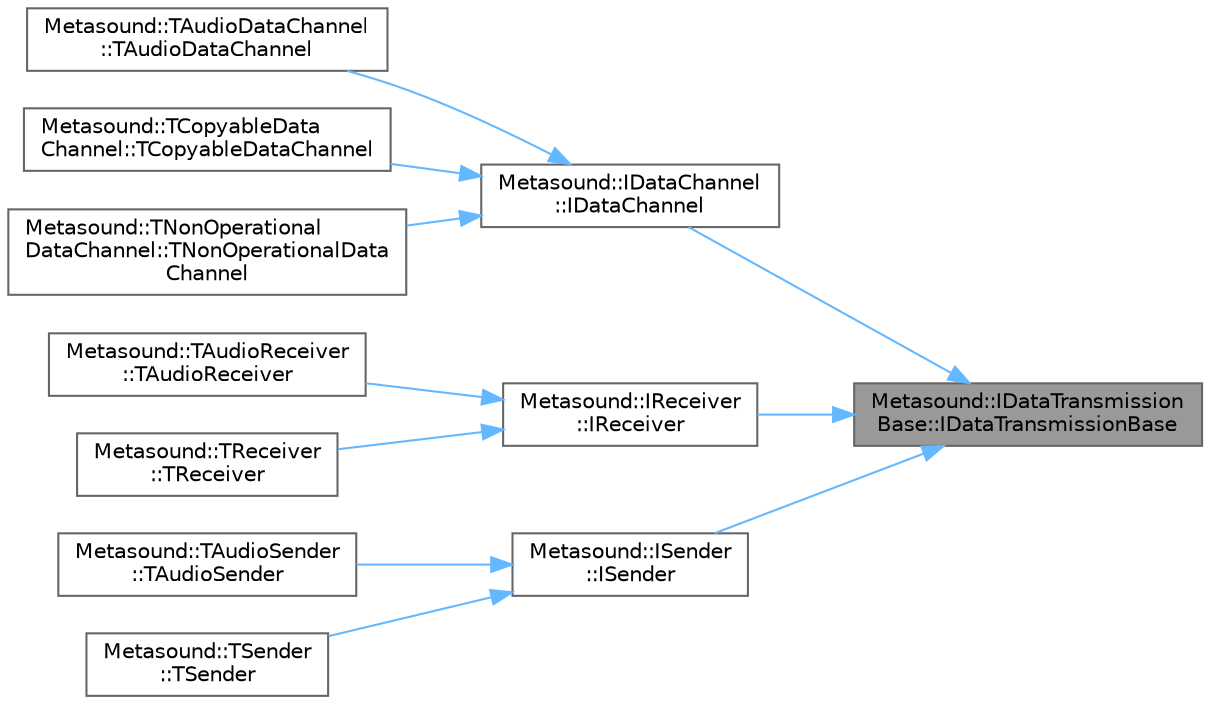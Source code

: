 digraph "Metasound::IDataTransmissionBase::IDataTransmissionBase"
{
 // INTERACTIVE_SVG=YES
 // LATEX_PDF_SIZE
  bgcolor="transparent";
  edge [fontname=Helvetica,fontsize=10,labelfontname=Helvetica,labelfontsize=10];
  node [fontname=Helvetica,fontsize=10,shape=box,height=0.2,width=0.4];
  rankdir="RL";
  Node1 [id="Node000001",label="Metasound::IDataTransmission\lBase::IDataTransmissionBase",height=0.2,width=0.4,color="gray40", fillcolor="grey60", style="filled", fontcolor="black",tooltip=" "];
  Node1 -> Node2 [id="edge1_Node000001_Node000002",dir="back",color="steelblue1",style="solid",tooltip=" "];
  Node2 [id="Node000002",label="Metasound::IDataChannel\l::IDataChannel",height=0.2,width=0.4,color="grey40", fillcolor="white", style="filled",URL="$d9/d6b/classMetasound_1_1IDataChannel.html#aa775d50dcaf4687035b2d3332bac4fc7",tooltip=" "];
  Node2 -> Node3 [id="edge2_Node000002_Node000003",dir="back",color="steelblue1",style="solid",tooltip=" "];
  Node3 [id="Node000003",label="Metasound::TAudioDataChannel\l::TAudioDataChannel",height=0.2,width=0.4,color="grey40", fillcolor="white", style="filled",URL="$d9/d6a/classMetasound_1_1TAudioDataChannel.html#a892b787ad3b3e9a9bca558d58fa54564",tooltip=" "];
  Node2 -> Node4 [id="edge3_Node000002_Node000004",dir="back",color="steelblue1",style="solid",tooltip=" "];
  Node4 [id="Node000004",label="Metasound::TCopyableData\lChannel::TCopyableDataChannel",height=0.2,width=0.4,color="grey40", fillcolor="white", style="filled",URL="$d1/d88/classMetasound_1_1TCopyableDataChannel.html#aa05d7b5f5965bd07493df91991362857",tooltip=" "];
  Node2 -> Node5 [id="edge4_Node000002_Node000005",dir="back",color="steelblue1",style="solid",tooltip=" "];
  Node5 [id="Node000005",label="Metasound::TNonOperational\lDataChannel::TNonOperationalData\lChannel",height=0.2,width=0.4,color="grey40", fillcolor="white", style="filled",URL="$d1/d67/classMetasound_1_1TNonOperationalDataChannel.html#ae3e1c24e2b1285f3620915045c8ed03b",tooltip=" "];
  Node1 -> Node6 [id="edge5_Node000001_Node000006",dir="back",color="steelblue1",style="solid",tooltip=" "];
  Node6 [id="Node000006",label="Metasound::IReceiver\l::IReceiver",height=0.2,width=0.4,color="grey40", fillcolor="white", style="filled",URL="$d8/dfc/classMetasound_1_1IReceiver.html#a13ebf418da288c948efcd5898463c596",tooltip=" "];
  Node6 -> Node7 [id="edge6_Node000006_Node000007",dir="back",color="steelblue1",style="solid",tooltip=" "];
  Node7 [id="Node000007",label="Metasound::TAudioReceiver\l::TAudioReceiver",height=0.2,width=0.4,color="grey40", fillcolor="white", style="filled",URL="$d4/d23/classMetasound_1_1TAudioReceiver.html#a74ff9e2e2775c306bf454a7597467640",tooltip=" "];
  Node6 -> Node8 [id="edge7_Node000006_Node000008",dir="back",color="steelblue1",style="solid",tooltip=" "];
  Node8 [id="Node000008",label="Metasound::TReceiver\l::TReceiver",height=0.2,width=0.4,color="grey40", fillcolor="white", style="filled",URL="$d4/d84/classMetasound_1_1TReceiver.html#a752b7469be116bad2520cda1945a4a1f",tooltip=" "];
  Node1 -> Node9 [id="edge8_Node000001_Node000009",dir="back",color="steelblue1",style="solid",tooltip=" "];
  Node9 [id="Node000009",label="Metasound::ISender\l::ISender",height=0.2,width=0.4,color="grey40", fillcolor="white", style="filled",URL="$d1/d7c/classMetasound_1_1ISender.html#a1db7e64a3799c242a3d88c7e51930709",tooltip=" "];
  Node9 -> Node10 [id="edge9_Node000009_Node000010",dir="back",color="steelblue1",style="solid",tooltip=" "];
  Node10 [id="Node000010",label="Metasound::TAudioSender\l::TAudioSender",height=0.2,width=0.4,color="grey40", fillcolor="white", style="filled",URL="$dc/d6d/classMetasound_1_1TAudioSender.html#ac49a558a0bc0335cb4d4ba4cc589c87b",tooltip=" "];
  Node9 -> Node11 [id="edge10_Node000009_Node000011",dir="back",color="steelblue1",style="solid",tooltip=" "];
  Node11 [id="Node000011",label="Metasound::TSender\l::TSender",height=0.2,width=0.4,color="grey40", fillcolor="white", style="filled",URL="$d0/dc7/classMetasound_1_1TSender.html#a30959b5c1a240bd9d4f0e40c5295d1c0",tooltip=" "];
}
